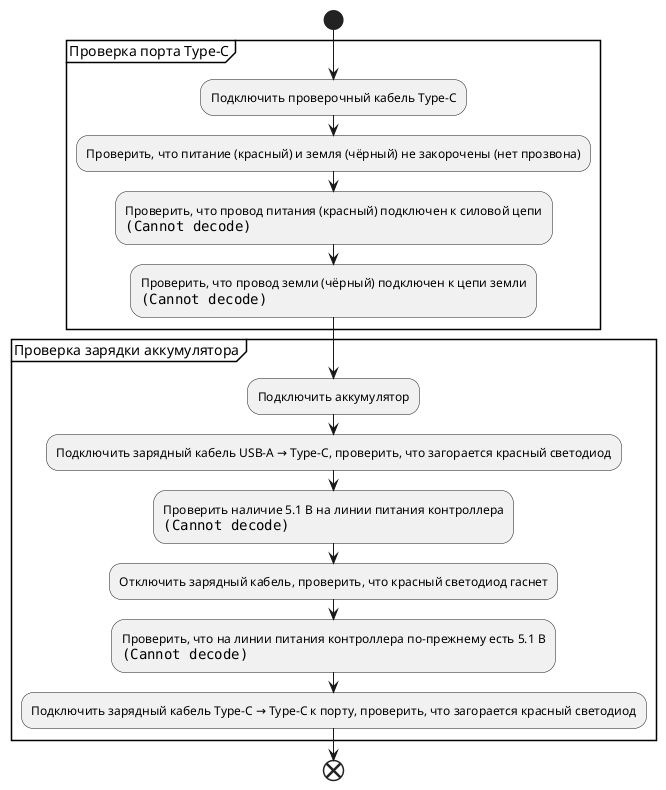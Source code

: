 @startuml
start
group "Проверка порта Type-C"
    :Подключить проверочный кабель Type-C;
    :Проверить, что питание (красный) и земля (чёрный) не закорочены (нет прозвона);
    :Проверить, что провод питания (красный) подключен к силовой цепи
    <img:./power-line-checkpoint-PCB-rev1.2.png{scale=0.3}>;
    :Проверить, что провод земли (чёрный) подключен к цепи земли
    <img:./ground-line-checkpoint-PCB-rev1.2.png{scale=0.3}>;
end group
group "Проверка зарядки аккумулятора"
    :Подключить аккумулятор;
    :Подключить зарядный кабель USB-A → Type-C, проверить, что загорается красный светодиод;
    :Проверить наличие 5.1 В на линии питания контроллера
    <img:./controller-power-checkpoint-PCB-rev1.2.png{scale=0.3}>;
    :Отключить зарядный кабель, проверить, что красный светодиод гаснет;
    :Проверить, что на линии питания контроллера по-прежнему есть 5.1 В
    <img:./controller-power-checkpoint-PCB-rev1.2.png{scale=0.3}>;
    :Подключить зарядный кабель Type-C → Type-C к порту, проверить, что загорается красный светодиод;
end group
end
@enduml
